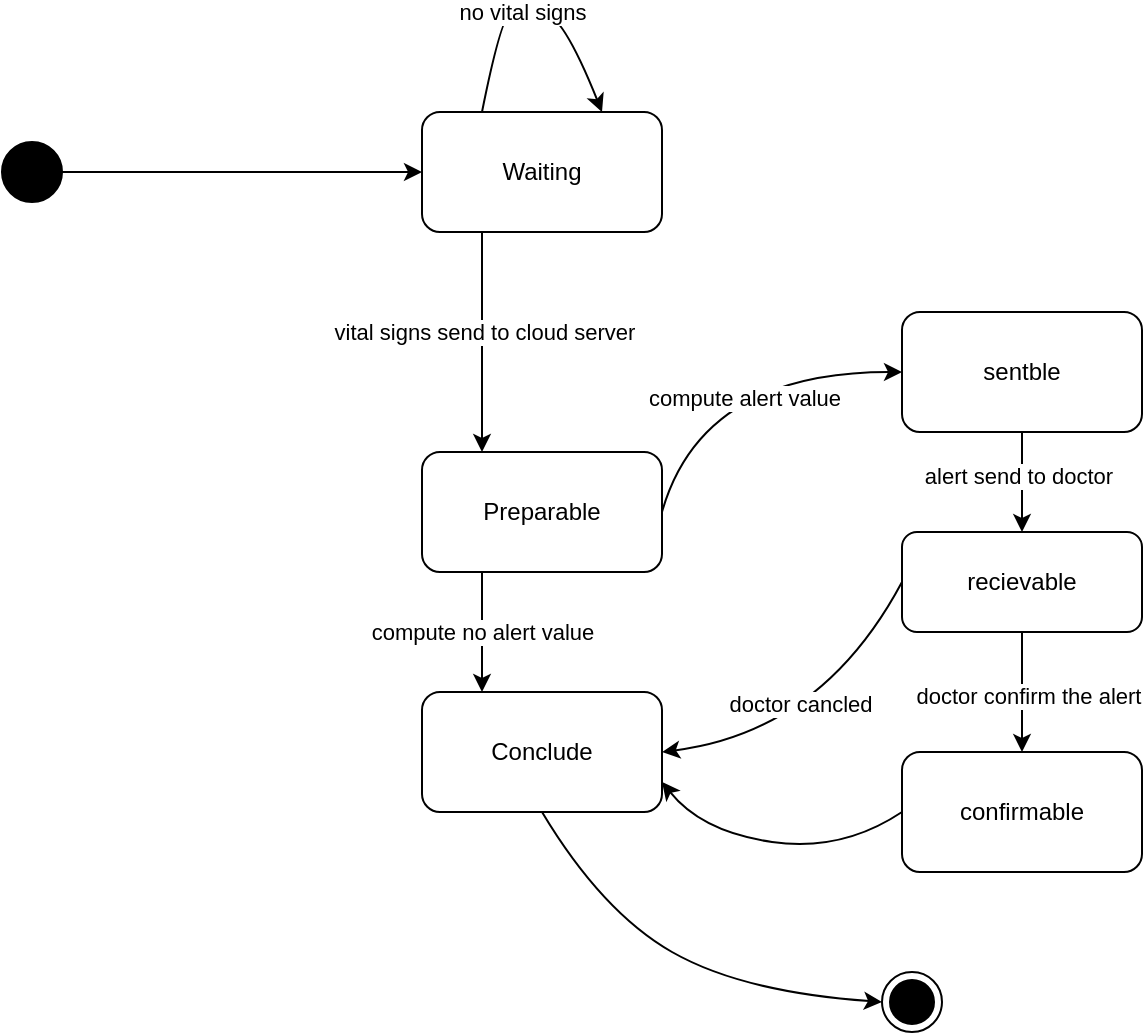 <mxfile version="27.0.3">
  <diagram name="Page-1" id="OoEN1BjNzq_om1XMr5C7">
    <mxGraphModel dx="451" dy="544" grid="1" gridSize="10" guides="1" tooltips="1" connect="1" arrows="1" fold="1" page="1" pageScale="1" pageWidth="850" pageHeight="1100" math="0" shadow="0">
      <root>
        <mxCell id="0" />
        <mxCell id="1" parent="0" />
        <mxCell id="c0oQ3RkhIyzAQhHh7s3x-1" value="Waiting" style="rounded=1;whiteSpace=wrap;html=1;" vertex="1" parent="1">
          <mxGeometry x="330" y="90" width="120" height="60" as="geometry" />
        </mxCell>
        <mxCell id="c0oQ3RkhIyzAQhHh7s3x-20" style="edgeStyle=orthogonalEdgeStyle;rounded=0;orthogonalLoop=1;jettySize=auto;html=1;exitX=0.25;exitY=1;exitDx=0;exitDy=0;entryX=0.25;entryY=0;entryDx=0;entryDy=0;" edge="1" parent="1" source="c0oQ3RkhIyzAQhHh7s3x-2" target="c0oQ3RkhIyzAQhHh7s3x-3">
          <mxGeometry relative="1" as="geometry" />
        </mxCell>
        <mxCell id="c0oQ3RkhIyzAQhHh7s3x-21" value="compute no alert value" style="edgeLabel;html=1;align=center;verticalAlign=middle;resizable=0;points=[];" vertex="1" connectable="0" parent="c0oQ3RkhIyzAQhHh7s3x-20">
          <mxGeometry relative="1" as="geometry">
            <mxPoint as="offset" />
          </mxGeometry>
        </mxCell>
        <mxCell id="c0oQ3RkhIyzAQhHh7s3x-2" value="Preparable" style="rounded=1;whiteSpace=wrap;html=1;" vertex="1" parent="1">
          <mxGeometry x="330" y="260" width="120" height="60" as="geometry" />
        </mxCell>
        <mxCell id="c0oQ3RkhIyzAQhHh7s3x-3" value="Conclude" style="rounded=1;whiteSpace=wrap;html=1;" vertex="1" parent="1">
          <mxGeometry x="330" y="380" width="120" height="60" as="geometry" />
        </mxCell>
        <mxCell id="c0oQ3RkhIyzAQhHh7s3x-4" value="" style="ellipse;fillColor=strokeColor;html=1;" vertex="1" parent="1">
          <mxGeometry x="120" y="105" width="30" height="30" as="geometry" />
        </mxCell>
        <mxCell id="c0oQ3RkhIyzAQhHh7s3x-5" value="" style="ellipse;html=1;shape=endState;fillColor=strokeColor;" vertex="1" parent="1">
          <mxGeometry x="560" y="520" width="30" height="30" as="geometry" />
        </mxCell>
        <mxCell id="c0oQ3RkhIyzAQhHh7s3x-7" value="" style="endArrow=classic;html=1;rounded=0;entryX=0;entryY=0.5;entryDx=0;entryDy=0;exitX=1;exitY=0.5;exitDx=0;exitDy=0;" edge="1" parent="1" source="c0oQ3RkhIyzAQhHh7s3x-4" target="c0oQ3RkhIyzAQhHh7s3x-1">
          <mxGeometry width="50" height="50" relative="1" as="geometry">
            <mxPoint x="200" y="145" as="sourcePoint" />
            <mxPoint x="250" y="95" as="targetPoint" />
          </mxGeometry>
        </mxCell>
        <mxCell id="c0oQ3RkhIyzAQhHh7s3x-11" value="" style="curved=1;endArrow=classic;html=1;rounded=0;exitX=0.25;exitY=0;exitDx=0;exitDy=0;entryX=0.75;entryY=0;entryDx=0;entryDy=0;" edge="1" parent="1" source="c0oQ3RkhIyzAQhHh7s3x-1" target="c0oQ3RkhIyzAQhHh7s3x-1">
          <mxGeometry width="50" height="50" relative="1" as="geometry">
            <mxPoint x="360" y="80" as="sourcePoint" />
            <mxPoint x="410" y="30" as="targetPoint" />
            <Array as="points">
              <mxPoint x="370" y="40" />
              <mxPoint x="380" y="40" />
              <mxPoint x="400" y="40" />
            </Array>
          </mxGeometry>
        </mxCell>
        <mxCell id="c0oQ3RkhIyzAQhHh7s3x-12" value="no vital signs" style="edgeLabel;html=1;align=center;verticalAlign=middle;resizable=0;points=[];" vertex="1" connectable="0" parent="c0oQ3RkhIyzAQhHh7s3x-11">
          <mxGeometry x="-0.103" relative="1" as="geometry">
            <mxPoint as="offset" />
          </mxGeometry>
        </mxCell>
        <mxCell id="c0oQ3RkhIyzAQhHh7s3x-26" style="edgeStyle=orthogonalEdgeStyle;rounded=0;orthogonalLoop=1;jettySize=auto;html=1;exitX=0.5;exitY=1;exitDx=0;exitDy=0;entryX=0.5;entryY=0;entryDx=0;entryDy=0;" edge="1" parent="1" source="c0oQ3RkhIyzAQhHh7s3x-15" target="c0oQ3RkhIyzAQhHh7s3x-25">
          <mxGeometry relative="1" as="geometry" />
        </mxCell>
        <mxCell id="c0oQ3RkhIyzAQhHh7s3x-27" value="alert send to doctor" style="edgeLabel;html=1;align=center;verticalAlign=middle;resizable=0;points=[];" vertex="1" connectable="0" parent="c0oQ3RkhIyzAQhHh7s3x-26">
          <mxGeometry x="-0.125" y="-2" relative="1" as="geometry">
            <mxPoint as="offset" />
          </mxGeometry>
        </mxCell>
        <mxCell id="c0oQ3RkhIyzAQhHh7s3x-15" value="sentble" style="rounded=1;whiteSpace=wrap;html=1;" vertex="1" parent="1">
          <mxGeometry x="570" y="190" width="120" height="60" as="geometry" />
        </mxCell>
        <mxCell id="c0oQ3RkhIyzAQhHh7s3x-16" value="" style="curved=1;endArrow=classic;html=1;rounded=0;exitX=0.5;exitY=1;exitDx=0;exitDy=0;entryX=0;entryY=0.5;entryDx=0;entryDy=0;" edge="1" parent="1" source="c0oQ3RkhIyzAQhHh7s3x-3" target="c0oQ3RkhIyzAQhHh7s3x-5">
          <mxGeometry width="50" height="50" relative="1" as="geometry">
            <mxPoint x="410" y="460" as="sourcePoint" />
            <mxPoint x="560" y="470" as="targetPoint" />
            <Array as="points">
              <mxPoint x="420" y="490" />
              <mxPoint x="490" y="530" />
            </Array>
          </mxGeometry>
        </mxCell>
        <mxCell id="c0oQ3RkhIyzAQhHh7s3x-18" value="" style="endArrow=classic;html=1;rounded=0;exitX=0.25;exitY=1;exitDx=0;exitDy=0;entryX=0.25;entryY=0;entryDx=0;entryDy=0;" edge="1" parent="1" source="c0oQ3RkhIyzAQhHh7s3x-1" target="c0oQ3RkhIyzAQhHh7s3x-2">
          <mxGeometry width="50" height="50" relative="1" as="geometry">
            <mxPoint x="360" y="170" as="sourcePoint" />
            <mxPoint x="360" y="250" as="targetPoint" />
          </mxGeometry>
        </mxCell>
        <mxCell id="c0oQ3RkhIyzAQhHh7s3x-19" value="vital signs send to cloud server" style="edgeLabel;html=1;align=center;verticalAlign=middle;resizable=0;points=[];" vertex="1" connectable="0" parent="c0oQ3RkhIyzAQhHh7s3x-18">
          <mxGeometry x="-0.091" y="1" relative="1" as="geometry">
            <mxPoint as="offset" />
          </mxGeometry>
        </mxCell>
        <mxCell id="c0oQ3RkhIyzAQhHh7s3x-22" value="" style="curved=1;endArrow=classic;html=1;rounded=0;exitX=1;exitY=0.5;exitDx=0;exitDy=0;entryX=0;entryY=0.5;entryDx=0;entryDy=0;" edge="1" parent="1" source="c0oQ3RkhIyzAQhHh7s3x-2" target="c0oQ3RkhIyzAQhHh7s3x-15">
          <mxGeometry width="50" height="50" relative="1" as="geometry">
            <mxPoint x="480" y="310" as="sourcePoint" />
            <mxPoint x="650" y="340" as="targetPoint" />
            <Array as="points">
              <mxPoint x="470" y="220" />
            </Array>
          </mxGeometry>
        </mxCell>
        <mxCell id="c0oQ3RkhIyzAQhHh7s3x-24" value="compute alert value" style="edgeLabel;html=1;align=center;verticalAlign=middle;resizable=0;points=[];" vertex="1" connectable="0" parent="c0oQ3RkhIyzAQhHh7s3x-22">
          <mxGeometry x="0.097" y="-13" relative="1" as="geometry">
            <mxPoint x="-1" as="offset" />
          </mxGeometry>
        </mxCell>
        <mxCell id="c0oQ3RkhIyzAQhHh7s3x-33" style="edgeStyle=orthogonalEdgeStyle;rounded=0;orthogonalLoop=1;jettySize=auto;html=1;exitX=0.5;exitY=1;exitDx=0;exitDy=0;entryX=0.5;entryY=0;entryDx=0;entryDy=0;" edge="1" parent="1" source="c0oQ3RkhIyzAQhHh7s3x-25" target="c0oQ3RkhIyzAQhHh7s3x-31">
          <mxGeometry relative="1" as="geometry" />
        </mxCell>
        <mxCell id="c0oQ3RkhIyzAQhHh7s3x-34" value="doctor confirm the alert" style="edgeLabel;html=1;align=center;verticalAlign=middle;resizable=0;points=[];" vertex="1" connectable="0" parent="c0oQ3RkhIyzAQhHh7s3x-33">
          <mxGeometry x="0.043" y="3" relative="1" as="geometry">
            <mxPoint as="offset" />
          </mxGeometry>
        </mxCell>
        <mxCell id="c0oQ3RkhIyzAQhHh7s3x-25" value="recievable" style="rounded=1;whiteSpace=wrap;html=1;" vertex="1" parent="1">
          <mxGeometry x="570" y="300" width="120" height="50" as="geometry" />
        </mxCell>
        <mxCell id="c0oQ3RkhIyzAQhHh7s3x-28" value="" style="curved=1;endArrow=classic;html=1;rounded=0;exitX=0;exitY=0.5;exitDx=0;exitDy=0;entryX=1;entryY=0.5;entryDx=0;entryDy=0;" edge="1" parent="1" source="c0oQ3RkhIyzAQhHh7s3x-25" target="c0oQ3RkhIyzAQhHh7s3x-3">
          <mxGeometry width="50" height="50" relative="1" as="geometry">
            <mxPoint x="570" y="340" as="sourcePoint" />
            <mxPoint x="450" y="410" as="targetPoint" />
            <Array as="points">
              <mxPoint x="530" y="400" />
            </Array>
          </mxGeometry>
        </mxCell>
        <mxCell id="c0oQ3RkhIyzAQhHh7s3x-30" value="doctor cancled" style="edgeLabel;html=1;align=center;verticalAlign=middle;resizable=0;points=[];" vertex="1" connectable="0" parent="c0oQ3RkhIyzAQhHh7s3x-28">
          <mxGeometry x="0.136" y="-15" relative="1" as="geometry">
            <mxPoint as="offset" />
          </mxGeometry>
        </mxCell>
        <mxCell id="c0oQ3RkhIyzAQhHh7s3x-31" value="confirmable" style="rounded=1;whiteSpace=wrap;html=1;" vertex="1" parent="1">
          <mxGeometry x="570" y="410" width="120" height="60" as="geometry" />
        </mxCell>
        <mxCell id="c0oQ3RkhIyzAQhHh7s3x-35" value="" style="curved=1;endArrow=classic;html=1;rounded=0;exitX=0;exitY=0.5;exitDx=0;exitDy=0;entryX=1;entryY=0.75;entryDx=0;entryDy=0;" edge="1" parent="1" source="c0oQ3RkhIyzAQhHh7s3x-31" target="c0oQ3RkhIyzAQhHh7s3x-3">
          <mxGeometry width="50" height="50" relative="1" as="geometry">
            <mxPoint x="580" y="385" as="sourcePoint" />
            <mxPoint x="460" y="470" as="targetPoint" />
            <Array as="points">
              <mxPoint x="540" y="460" />
              <mxPoint x="470" y="450" />
            </Array>
          </mxGeometry>
        </mxCell>
      </root>
    </mxGraphModel>
  </diagram>
</mxfile>

